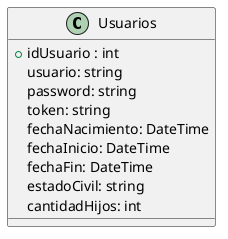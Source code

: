@startuml Usuarios
class Usuarios {
   +idUsuario : int
   usuario: string
   password: string
   token: string
   fechaNacimiento: DateTime
   fechaInicio: DateTime
   fechaFin: DateTime
   estadoCivil: string
   cantidadHijos: int
}
@enduml